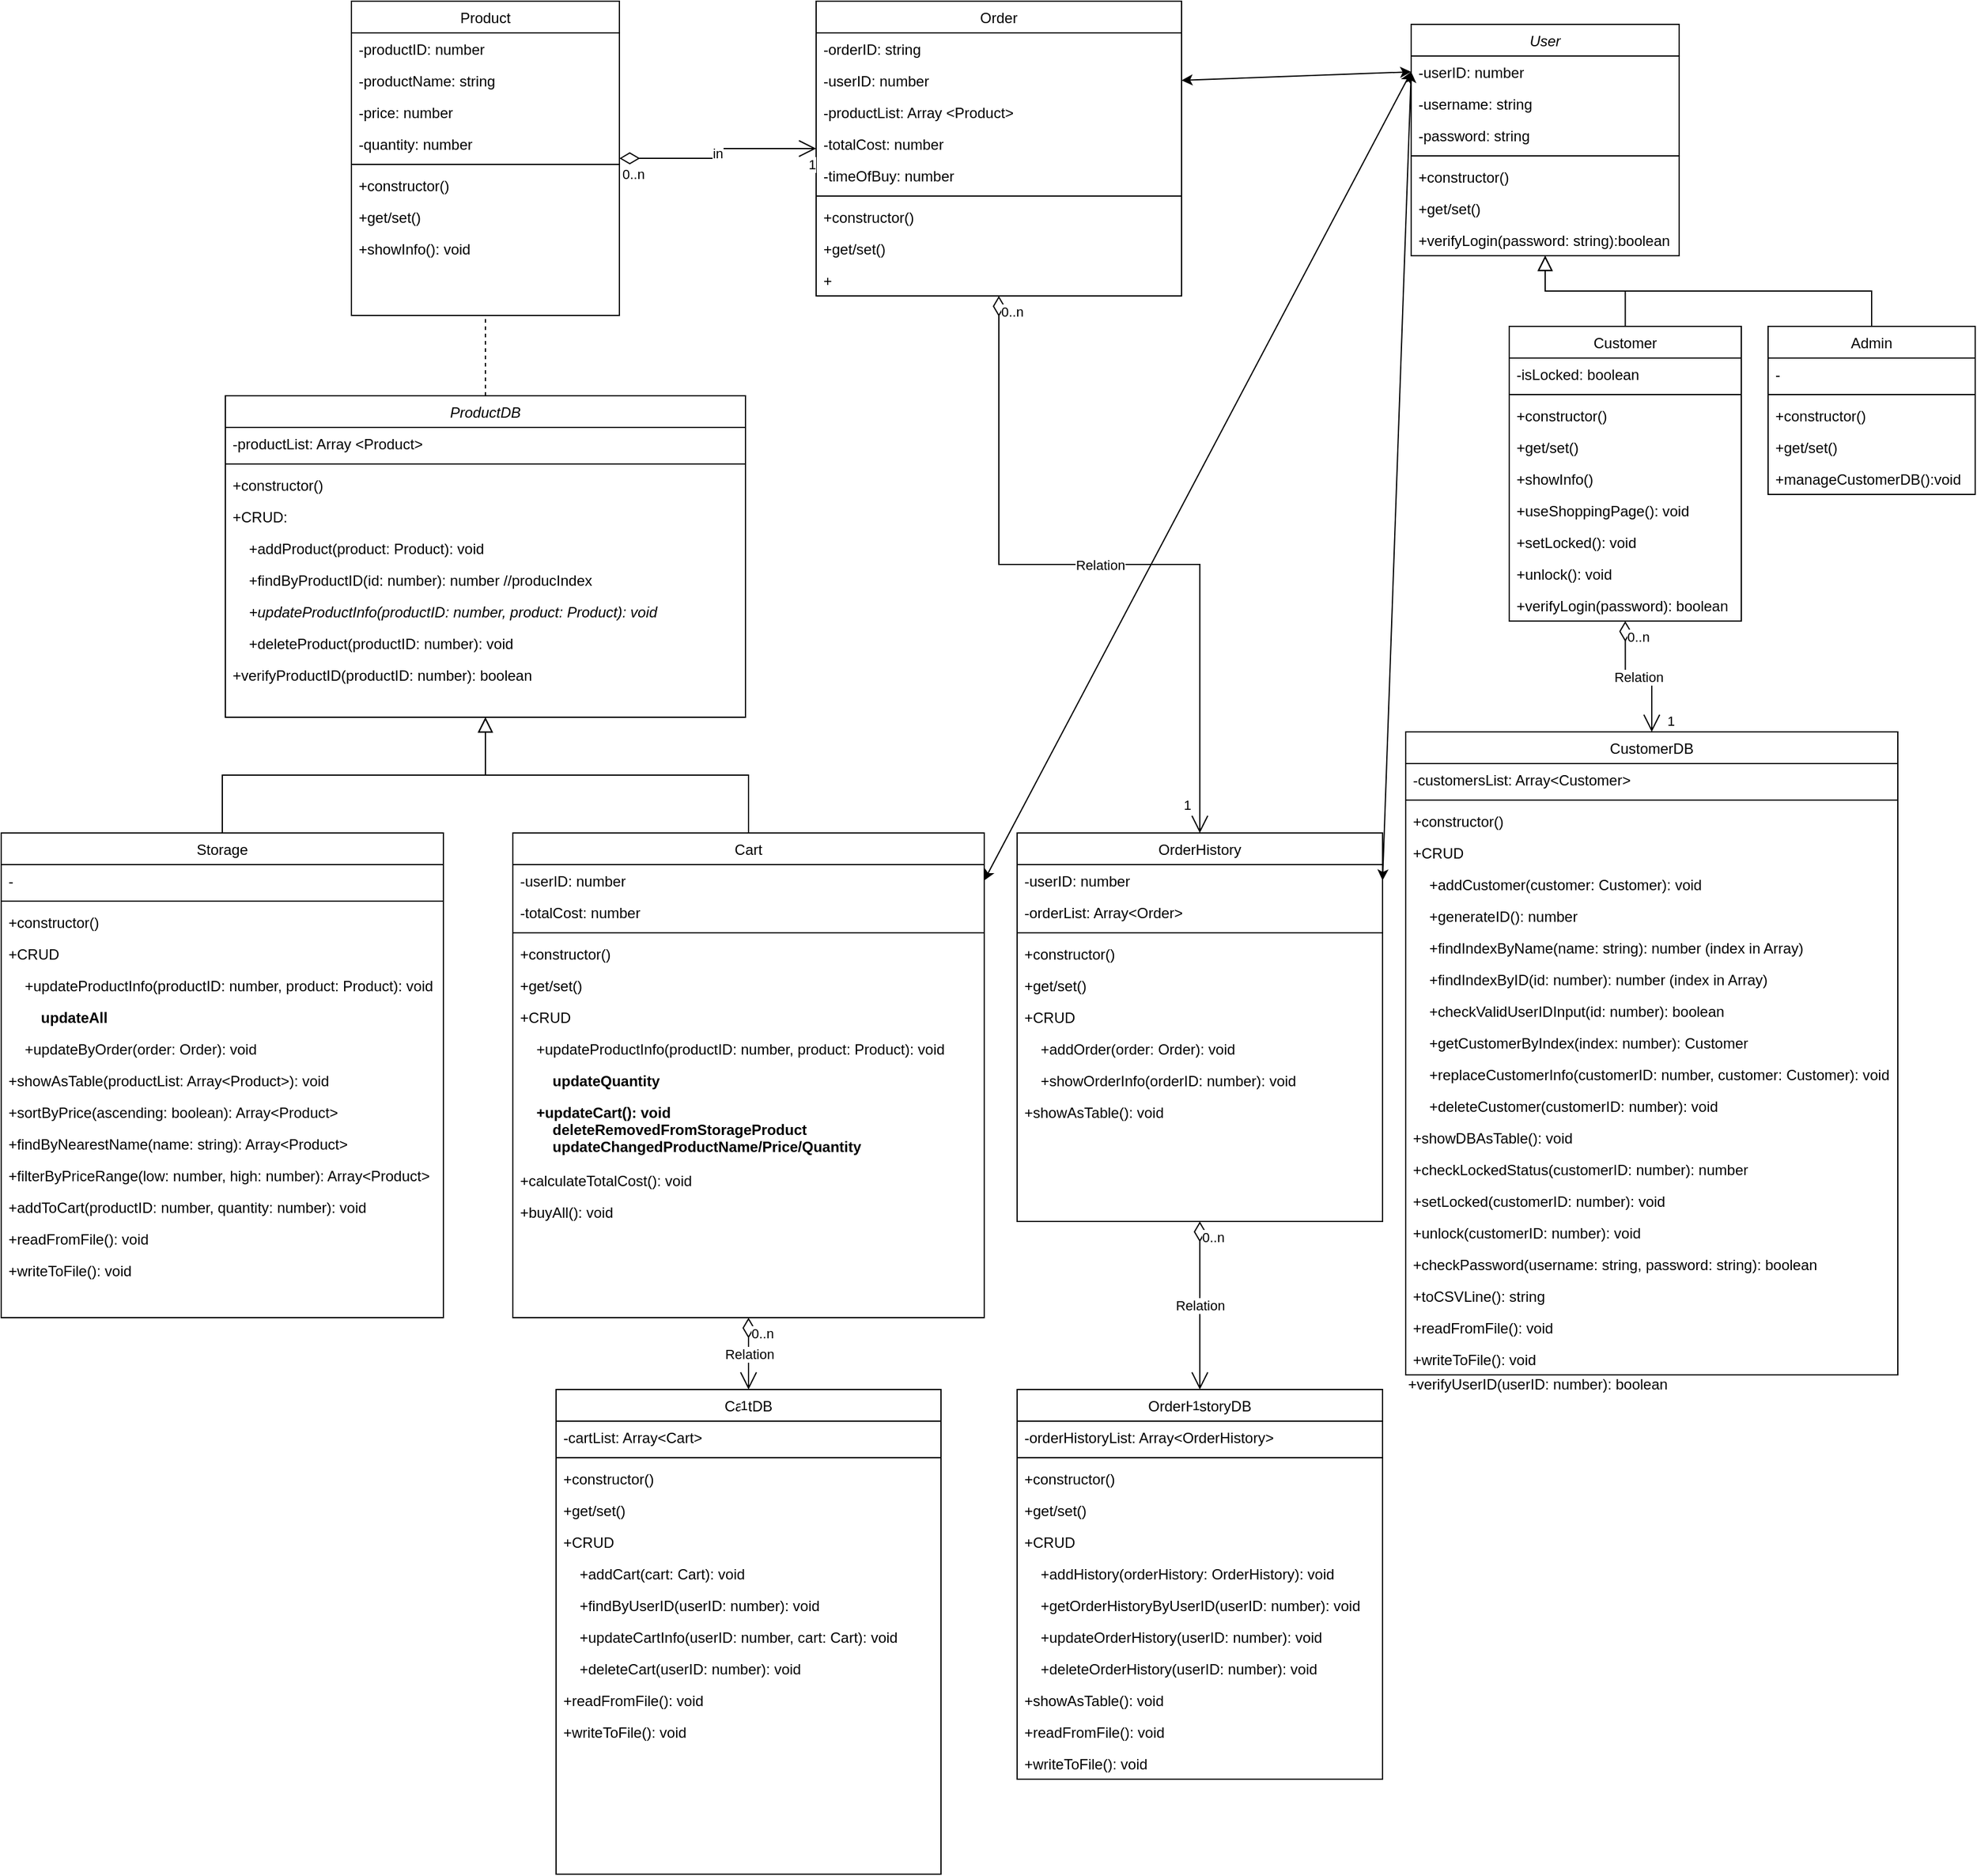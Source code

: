 <mxfile version="20.8.16" type="device"><diagram id="C5RBs43oDa-KdzZeNtuy" name="Page-1"><mxGraphModel dx="1851" dy="520" grid="0" gridSize="10" guides="1" tooltips="1" connect="1" arrows="1" fold="1" page="1" pageScale="1" pageWidth="827" pageHeight="1169" math="0" shadow="0"><root><mxCell id="WIyWlLk6GJQsqaUBKTNV-0"/><mxCell id="WIyWlLk6GJQsqaUBKTNV-1" parent="WIyWlLk6GJQsqaUBKTNV-0"/><mxCell id="zkfFHV4jXpPFQw0GAbJ--0" value="User" style="swimlane;fontStyle=2;align=center;verticalAlign=top;childLayout=stackLayout;horizontal=1;startSize=26;horizontalStack=0;resizeParent=1;resizeLast=0;collapsible=1;marginBottom=0;rounded=0;shadow=0;strokeWidth=1;" parent="WIyWlLk6GJQsqaUBKTNV-1" vertex="1"><mxGeometry x="330.5" y="40" width="220" height="190" as="geometry"><mxRectangle x="230" y="140" width="160" height="26" as="alternateBounds"/></mxGeometry></mxCell><mxCell id="zkfFHV4jXpPFQw0GAbJ--1" value="-userID: number" style="text;align=left;verticalAlign=top;spacingLeft=4;spacingRight=4;overflow=hidden;rotatable=0;points=[[0,0.5],[1,0.5]];portConstraint=eastwest;" parent="zkfFHV4jXpPFQw0GAbJ--0" vertex="1"><mxGeometry y="26" width="220" height="26" as="geometry"/></mxCell><mxCell id="LEdS41fq1tIYDErjTCFg-3" value="-username: string" style="text;align=left;verticalAlign=top;spacingLeft=4;spacingRight=4;overflow=hidden;rotatable=0;points=[[0,0.5],[1,0.5]];portConstraint=eastwest;" parent="zkfFHV4jXpPFQw0GAbJ--0" vertex="1"><mxGeometry y="52" width="220" height="26" as="geometry"/></mxCell><mxCell id="zkfFHV4jXpPFQw0GAbJ--3" value="-password: string" style="text;align=left;verticalAlign=top;spacingLeft=4;spacingRight=4;overflow=hidden;rotatable=0;points=[[0,0.5],[1,0.5]];portConstraint=eastwest;rounded=0;shadow=0;html=0;" parent="zkfFHV4jXpPFQw0GAbJ--0" vertex="1"><mxGeometry y="78" width="220" height="26" as="geometry"/></mxCell><mxCell id="zkfFHV4jXpPFQw0GAbJ--4" value="" style="line;html=1;strokeWidth=1;align=left;verticalAlign=middle;spacingTop=-1;spacingLeft=3;spacingRight=3;rotatable=0;labelPosition=right;points=[];portConstraint=eastwest;" parent="zkfFHV4jXpPFQw0GAbJ--0" vertex="1"><mxGeometry y="104" width="220" height="8" as="geometry"/></mxCell><mxCell id="zkfFHV4jXpPFQw0GAbJ--5" value="+constructor()" style="text;align=left;verticalAlign=top;spacingLeft=4;spacingRight=4;overflow=hidden;rotatable=0;points=[[0,0.5],[1,0.5]];portConstraint=eastwest;" parent="zkfFHV4jXpPFQw0GAbJ--0" vertex="1"><mxGeometry y="112" width="220" height="26" as="geometry"/></mxCell><mxCell id="LEdS41fq1tIYDErjTCFg-1" value="+get/set()" style="text;align=left;verticalAlign=top;spacingLeft=4;spacingRight=4;overflow=hidden;rotatable=0;points=[[0,0.5],[1,0.5]];portConstraint=eastwest;" parent="zkfFHV4jXpPFQw0GAbJ--0" vertex="1"><mxGeometry y="138" width="220" height="26" as="geometry"/></mxCell><mxCell id="LEdS41fq1tIYDErjTCFg-2" value="+verifyLogin(password: string):boolean" style="text;align=left;verticalAlign=top;spacingLeft=4;spacingRight=4;overflow=hidden;rotatable=0;points=[[0,0.5],[1,0.5]];portConstraint=eastwest;" parent="zkfFHV4jXpPFQw0GAbJ--0" vertex="1"><mxGeometry y="164" width="220" height="26" as="geometry"/></mxCell><mxCell id="zkfFHV4jXpPFQw0GAbJ--6" value="Customer" style="swimlane;fontStyle=0;align=center;verticalAlign=top;childLayout=stackLayout;horizontal=1;startSize=26;horizontalStack=0;resizeParent=1;resizeLast=0;collapsible=1;marginBottom=0;rounded=0;shadow=0;strokeWidth=1;" parent="WIyWlLk6GJQsqaUBKTNV-1" vertex="1"><mxGeometry x="411" y="288" width="190.5" height="242" as="geometry"><mxRectangle x="441.5" y="288" width="160" height="26" as="alternateBounds"/></mxGeometry></mxCell><mxCell id="zkfFHV4jXpPFQw0GAbJ--7" value="-isLocked: boolean" style="text;align=left;verticalAlign=top;spacingLeft=4;spacingRight=4;overflow=hidden;rotatable=0;points=[[0,0.5],[1,0.5]];portConstraint=eastwest;" parent="zkfFHV4jXpPFQw0GAbJ--6" vertex="1"><mxGeometry y="26" width="190.5" height="26" as="geometry"/></mxCell><mxCell id="zkfFHV4jXpPFQw0GAbJ--9" value="" style="line;html=1;strokeWidth=1;align=left;verticalAlign=middle;spacingTop=-1;spacingLeft=3;spacingRight=3;rotatable=0;labelPosition=right;points=[];portConstraint=eastwest;" parent="zkfFHV4jXpPFQw0GAbJ--6" vertex="1"><mxGeometry y="52" width="190.5" height="8" as="geometry"/></mxCell><mxCell id="LEdS41fq1tIYDErjTCFg-7" value="+constructor()" style="text;align=left;verticalAlign=top;spacingLeft=4;spacingRight=4;overflow=hidden;rotatable=0;points=[[0,0.5],[1,0.5]];portConstraint=eastwest;" parent="zkfFHV4jXpPFQw0GAbJ--6" vertex="1"><mxGeometry y="60" width="190.5" height="26" as="geometry"/></mxCell><mxCell id="LEdS41fq1tIYDErjTCFg-8" value="+get/set()" style="text;align=left;verticalAlign=top;spacingLeft=4;spacingRight=4;overflow=hidden;rotatable=0;points=[[0,0.5],[1,0.5]];portConstraint=eastwest;" parent="zkfFHV4jXpPFQw0GAbJ--6" vertex="1"><mxGeometry y="86" width="190.5" height="26" as="geometry"/></mxCell><mxCell id="7vM7d2wEi6mo-XLAPHhL-30" value="+showInfo()" style="text;align=left;verticalAlign=top;spacingLeft=4;spacingRight=4;overflow=hidden;rotatable=0;points=[[0,0.5],[1,0.5]];portConstraint=eastwest;" parent="zkfFHV4jXpPFQw0GAbJ--6" vertex="1"><mxGeometry y="112" width="190.5" height="26" as="geometry"/></mxCell><mxCell id="zkfFHV4jXpPFQw0GAbJ--10" value="+useShoppingPage(): void" style="text;align=left;verticalAlign=top;spacingLeft=4;spacingRight=4;overflow=hidden;rotatable=0;points=[[0,0.5],[1,0.5]];portConstraint=eastwest;fontStyle=0" parent="zkfFHV4jXpPFQw0GAbJ--6" vertex="1"><mxGeometry y="138" width="190.5" height="26" as="geometry"/></mxCell><mxCell id="LEdS41fq1tIYDErjTCFg-18" value="+setLocked(): void" style="text;align=left;verticalAlign=top;spacingLeft=4;spacingRight=4;overflow=hidden;rotatable=0;points=[[0,0.5],[1,0.5]];portConstraint=eastwest;fontStyle=0" parent="zkfFHV4jXpPFQw0GAbJ--6" vertex="1"><mxGeometry y="164" width="190.5" height="26" as="geometry"/></mxCell><mxCell id="LEdS41fq1tIYDErjTCFg-19" value="+unlock(): void" style="text;align=left;verticalAlign=top;spacingLeft=4;spacingRight=4;overflow=hidden;rotatable=0;points=[[0,0.5],[1,0.5]];portConstraint=eastwest;fontStyle=0" parent="zkfFHV4jXpPFQw0GAbJ--6" vertex="1"><mxGeometry y="190" width="190.5" height="26" as="geometry"/></mxCell><mxCell id="tPbMjOV6tl3u_0ciVMxa-1" value="+verifyLogin(password): boolean" style="text;align=left;verticalAlign=top;spacingLeft=4;spacingRight=4;overflow=hidden;rotatable=0;points=[[0,0.5],[1,0.5]];portConstraint=eastwest;fontStyle=0" vertex="1" parent="zkfFHV4jXpPFQw0GAbJ--6"><mxGeometry y="216" width="190.5" height="26" as="geometry"/></mxCell><mxCell id="zkfFHV4jXpPFQw0GAbJ--12" value="" style="endArrow=block;endSize=10;endFill=0;shadow=0;strokeWidth=1;rounded=0;edgeStyle=elbowEdgeStyle;elbow=vertical;" parent="WIyWlLk6GJQsqaUBKTNV-1" source="zkfFHV4jXpPFQw0GAbJ--6" target="zkfFHV4jXpPFQw0GAbJ--0" edge="1"><mxGeometry width="160" relative="1" as="geometry"><mxPoint x="300.5" y="125" as="sourcePoint"/><mxPoint x="300.5" y="125" as="targetPoint"/></mxGeometry></mxCell><mxCell id="zkfFHV4jXpPFQw0GAbJ--13" value="Admin" style="swimlane;fontStyle=0;align=center;verticalAlign=top;childLayout=stackLayout;horizontal=1;startSize=26;horizontalStack=0;resizeParent=1;resizeLast=0;collapsible=1;marginBottom=0;rounded=0;shadow=0;strokeWidth=1;" parent="WIyWlLk6GJQsqaUBKTNV-1" vertex="1"><mxGeometry x="623.5" y="288" width="170" height="138" as="geometry"><mxRectangle x="340" y="380" width="170" height="26" as="alternateBounds"/></mxGeometry></mxCell><mxCell id="zkfFHV4jXpPFQw0GAbJ--14" value="-" style="text;align=left;verticalAlign=top;spacingLeft=4;spacingRight=4;overflow=hidden;rotatable=0;points=[[0,0.5],[1,0.5]];portConstraint=eastwest;" parent="zkfFHV4jXpPFQw0GAbJ--13" vertex="1"><mxGeometry y="26" width="170" height="26" as="geometry"/></mxCell><mxCell id="zkfFHV4jXpPFQw0GAbJ--15" value="" style="line;html=1;strokeWidth=1;align=left;verticalAlign=middle;spacingTop=-1;spacingLeft=3;spacingRight=3;rotatable=0;labelPosition=right;points=[];portConstraint=eastwest;" parent="zkfFHV4jXpPFQw0GAbJ--13" vertex="1"><mxGeometry y="52" width="170" height="8" as="geometry"/></mxCell><mxCell id="LEdS41fq1tIYDErjTCFg-4" value="+constructor()" style="text;align=left;verticalAlign=top;spacingLeft=4;spacingRight=4;overflow=hidden;rotatable=0;points=[[0,0.5],[1,0.5]];portConstraint=eastwest;" parent="zkfFHV4jXpPFQw0GAbJ--13" vertex="1"><mxGeometry y="60" width="170" height="26" as="geometry"/></mxCell><mxCell id="LEdS41fq1tIYDErjTCFg-5" value="+get/set()" style="text;align=left;verticalAlign=top;spacingLeft=4;spacingRight=4;overflow=hidden;rotatable=0;points=[[0,0.5],[1,0.5]];portConstraint=eastwest;" parent="zkfFHV4jXpPFQw0GAbJ--13" vertex="1"><mxGeometry y="86" width="170" height="26" as="geometry"/></mxCell><mxCell id="LEdS41fq1tIYDErjTCFg-6" value="+manageCustomerDB():void" style="text;align=left;verticalAlign=top;spacingLeft=4;spacingRight=4;overflow=hidden;rotatable=0;points=[[0,0.5],[1,0.5]];portConstraint=eastwest;" parent="zkfFHV4jXpPFQw0GAbJ--13" vertex="1"><mxGeometry y="112" width="170" height="26" as="geometry"/></mxCell><mxCell id="zkfFHV4jXpPFQw0GAbJ--16" value="" style="endArrow=block;endSize=10;endFill=0;shadow=0;strokeWidth=1;rounded=0;edgeStyle=elbowEdgeStyle;elbow=vertical;" parent="WIyWlLk6GJQsqaUBKTNV-1" source="zkfFHV4jXpPFQw0GAbJ--13" target="zkfFHV4jXpPFQw0GAbJ--0" edge="1"><mxGeometry width="160" relative="1" as="geometry"><mxPoint x="310.5" y="295" as="sourcePoint"/><mxPoint x="410.5" y="193" as="targetPoint"/></mxGeometry></mxCell><mxCell id="LEdS41fq1tIYDErjTCFg-10" value="CustomerDB" style="swimlane;fontStyle=0;align=center;verticalAlign=top;childLayout=stackLayout;horizontal=1;startSize=26;horizontalStack=0;resizeParent=1;resizeLast=0;collapsible=1;marginBottom=0;rounded=0;shadow=0;strokeWidth=1;" parent="WIyWlLk6GJQsqaUBKTNV-1" vertex="1"><mxGeometry x="326" y="621" width="404" height="528" as="geometry"><mxRectangle x="326" y="573" width="160" height="26" as="alternateBounds"/></mxGeometry></mxCell><mxCell id="LEdS41fq1tIYDErjTCFg-11" value="-customersList: Array&lt;Customer&gt;" style="text;align=left;verticalAlign=top;spacingLeft=4;spacingRight=4;overflow=hidden;rotatable=0;points=[[0,0.5],[1,0.5]];portConstraint=eastwest;" parent="LEdS41fq1tIYDErjTCFg-10" vertex="1"><mxGeometry y="26" width="404" height="26" as="geometry"/></mxCell><mxCell id="LEdS41fq1tIYDErjTCFg-12" value="" style="line;html=1;strokeWidth=1;align=left;verticalAlign=middle;spacingTop=-1;spacingLeft=3;spacingRight=3;rotatable=0;labelPosition=right;points=[];portConstraint=eastwest;" parent="LEdS41fq1tIYDErjTCFg-10" vertex="1"><mxGeometry y="52" width="404" height="8" as="geometry"/></mxCell><mxCell id="LEdS41fq1tIYDErjTCFg-13" value="+constructor()" style="text;align=left;verticalAlign=top;spacingLeft=4;spacingRight=4;overflow=hidden;rotatable=0;points=[[0,0.5],[1,0.5]];portConstraint=eastwest;" parent="LEdS41fq1tIYDErjTCFg-10" vertex="1"><mxGeometry y="60" width="404" height="26" as="geometry"/></mxCell><mxCell id="LEdS41fq1tIYDErjTCFg-15" value="+CRUD" style="text;align=left;verticalAlign=top;spacingLeft=4;spacingRight=4;overflow=hidden;rotatable=0;points=[[0,0.5],[1,0.5]];portConstraint=eastwest;fontStyle=0" parent="LEdS41fq1tIYDErjTCFg-10" vertex="1"><mxGeometry y="86" width="404" height="26" as="geometry"/></mxCell><mxCell id="7vM7d2wEi6mo-XLAPHhL-26" value="    +addCustomer(customer: Customer): void" style="text;align=left;verticalAlign=top;spacingLeft=4;spacingRight=4;overflow=hidden;rotatable=0;points=[[0,0.5],[1,0.5]];portConstraint=eastwest;fontStyle=0" parent="LEdS41fq1tIYDErjTCFg-10" vertex="1"><mxGeometry y="112" width="404" height="26" as="geometry"/></mxCell><mxCell id="tPbMjOV6tl3u_0ciVMxa-6" value="    +generateID(): number" style="text;align=left;verticalAlign=top;spacingLeft=4;spacingRight=4;overflow=hidden;rotatable=0;points=[[0,0.5],[1,0.5]];portConstraint=eastwest;fontStyle=0" vertex="1" parent="LEdS41fq1tIYDErjTCFg-10"><mxGeometry y="138" width="404" height="26" as="geometry"/></mxCell><mxCell id="7vM7d2wEi6mo-XLAPHhL-27" value="    +findIndexByName(name: string): number (index in Array)" style="text;align=left;verticalAlign=top;spacingLeft=4;spacingRight=4;overflow=hidden;rotatable=0;points=[[0,0.5],[1,0.5]];portConstraint=eastwest;fontStyle=0" parent="LEdS41fq1tIYDErjTCFg-10" vertex="1"><mxGeometry y="164" width="404" height="26" as="geometry"/></mxCell><mxCell id="tPbMjOV6tl3u_0ciVMxa-2" value="    +findIndexByID(id: number): number (index in Array)" style="text;align=left;verticalAlign=top;spacingLeft=4;spacingRight=4;overflow=hidden;rotatable=0;points=[[0,0.5],[1,0.5]];portConstraint=eastwest;fontStyle=0" vertex="1" parent="LEdS41fq1tIYDErjTCFg-10"><mxGeometry y="190" width="404" height="26" as="geometry"/></mxCell><mxCell id="tPbMjOV6tl3u_0ciVMxa-11" value="    +checkValidUserIDInput(id: number): boolean" style="text;align=left;verticalAlign=top;spacingLeft=4;spacingRight=4;overflow=hidden;rotatable=0;points=[[0,0.5],[1,0.5]];portConstraint=eastwest;fontStyle=0" vertex="1" parent="LEdS41fq1tIYDErjTCFg-10"><mxGeometry y="216" width="404" height="26" as="geometry"/></mxCell><mxCell id="tPbMjOV6tl3u_0ciVMxa-4" value="    +getCustomerByIndex(index: number): Customer" style="text;align=left;verticalAlign=top;spacingLeft=4;spacingRight=4;overflow=hidden;rotatable=0;points=[[0,0.5],[1,0.5]];portConstraint=eastwest;fontStyle=0" vertex="1" parent="LEdS41fq1tIYDErjTCFg-10"><mxGeometry y="242" width="404" height="26" as="geometry"/></mxCell><mxCell id="7vM7d2wEi6mo-XLAPHhL-28" value="    +replaceCustomerInfo(customerID: number, customer: Customer): void" style="text;align=left;verticalAlign=top;spacingLeft=4;spacingRight=4;overflow=hidden;rotatable=0;points=[[0,0.5],[1,0.5]];portConstraint=eastwest;fontStyle=0" parent="LEdS41fq1tIYDErjTCFg-10" vertex="1"><mxGeometry y="268" width="404" height="26" as="geometry"/></mxCell><mxCell id="7vM7d2wEi6mo-XLAPHhL-29" value="    +deleteCustomer(customerID: number): void" style="text;align=left;verticalAlign=top;spacingLeft=4;spacingRight=4;overflow=hidden;rotatable=0;points=[[0,0.5],[1,0.5]];portConstraint=eastwest;fontStyle=0" parent="LEdS41fq1tIYDErjTCFg-10" vertex="1"><mxGeometry y="294" width="404" height="26" as="geometry"/></mxCell><mxCell id="tPbMjOV6tl3u_0ciVMxa-9" value="+showDBAsTable(): void" style="text;align=left;verticalAlign=top;spacingLeft=4;spacingRight=4;overflow=hidden;rotatable=0;points=[[0,0.5],[1,0.5]];portConstraint=eastwest;fontStyle=0" vertex="1" parent="LEdS41fq1tIYDErjTCFg-10"><mxGeometry y="320" width="404" height="26" as="geometry"/></mxCell><mxCell id="tPbMjOV6tl3u_0ciVMxa-10" value="+checkLockedStatus(customerID: number): number" style="text;align=left;verticalAlign=top;spacingLeft=4;spacingRight=4;overflow=hidden;rotatable=0;points=[[0,0.5],[1,0.5]];portConstraint=eastwest;fontStyle=0" vertex="1" parent="LEdS41fq1tIYDErjTCFg-10"><mxGeometry y="346" width="404" height="26" as="geometry"/></mxCell><mxCell id="LEdS41fq1tIYDErjTCFg-20" value="+setLocked(customerID: number): void" style="text;align=left;verticalAlign=top;spacingLeft=4;spacingRight=4;overflow=hidden;rotatable=0;points=[[0,0.5],[1,0.5]];portConstraint=eastwest;fontStyle=0" parent="LEdS41fq1tIYDErjTCFg-10" vertex="1"><mxGeometry y="372" width="404" height="26" as="geometry"/></mxCell><mxCell id="LEdS41fq1tIYDErjTCFg-17" value="+unlock(customerID: number): void" style="text;align=left;verticalAlign=top;spacingLeft=4;spacingRight=4;overflow=hidden;rotatable=0;points=[[0,0.5],[1,0.5]];portConstraint=eastwest;fontStyle=0" parent="LEdS41fq1tIYDErjTCFg-10" vertex="1"><mxGeometry y="398" width="404" height="26" as="geometry"/></mxCell><mxCell id="tPbMjOV6tl3u_0ciVMxa-7" value="+checkPassword(username: string, password: string): boolean" style="text;align=left;verticalAlign=top;spacingLeft=4;spacingRight=4;overflow=hidden;rotatable=0;points=[[0,0.5],[1,0.5]];portConstraint=eastwest;fontStyle=0" vertex="1" parent="LEdS41fq1tIYDErjTCFg-10"><mxGeometry y="424" width="404" height="26" as="geometry"/></mxCell><mxCell id="tPbMjOV6tl3u_0ciVMxa-8" value="+toCSVLine(): string" style="text;align=left;verticalAlign=top;spacingLeft=4;spacingRight=4;overflow=hidden;rotatable=0;points=[[0,0.5],[1,0.5]];portConstraint=eastwest;fontStyle=0" vertex="1" parent="LEdS41fq1tIYDErjTCFg-10"><mxGeometry y="450" width="404" height="26" as="geometry"/></mxCell><mxCell id="7vM7d2wEi6mo-XLAPHhL-21" value="+readFromFile(): void" style="text;align=left;verticalAlign=top;spacingLeft=4;spacingRight=4;overflow=hidden;rotatable=0;points=[[0,0.5],[1,0.5]];portConstraint=eastwest;fontStyle=0" parent="LEdS41fq1tIYDErjTCFg-10" vertex="1"><mxGeometry y="476" width="404" height="26" as="geometry"/></mxCell><mxCell id="7vM7d2wEi6mo-XLAPHhL-22" value="+writeToFile(): void" style="text;align=left;verticalAlign=top;spacingLeft=4;spacingRight=4;overflow=hidden;rotatable=0;points=[[0,0.5],[1,0.5]];portConstraint=eastwest;fontStyle=0" parent="LEdS41fq1tIYDErjTCFg-10" vertex="1"><mxGeometry y="502" width="404" height="26" as="geometry"/></mxCell><mxCell id="LEdS41fq1tIYDErjTCFg-21" value="Product" style="swimlane;fontStyle=0;align=center;verticalAlign=top;childLayout=stackLayout;horizontal=1;startSize=26;horizontalStack=0;resizeParent=1;resizeLast=0;collapsible=1;marginBottom=0;rounded=0;shadow=0;strokeWidth=1;" parent="WIyWlLk6GJQsqaUBKTNV-1" vertex="1"><mxGeometry x="-539.5" y="21" width="220" height="258" as="geometry"><mxRectangle x="-539.5" y="21" width="160" height="26" as="alternateBounds"/></mxGeometry></mxCell><mxCell id="LEdS41fq1tIYDErjTCFg-22" value="-productID: number" style="text;align=left;verticalAlign=top;spacingLeft=4;spacingRight=4;overflow=hidden;rotatable=0;points=[[0,0.5],[1,0.5]];portConstraint=eastwest;" parent="LEdS41fq1tIYDErjTCFg-21" vertex="1"><mxGeometry y="26" width="220" height="26" as="geometry"/></mxCell><mxCell id="LEdS41fq1tIYDErjTCFg-23" value="-productName: string" style="text;align=left;verticalAlign=top;spacingLeft=4;spacingRight=4;overflow=hidden;rotatable=0;points=[[0,0.5],[1,0.5]];portConstraint=eastwest;" parent="LEdS41fq1tIYDErjTCFg-21" vertex="1"><mxGeometry y="52" width="220" height="26" as="geometry"/></mxCell><mxCell id="LEdS41fq1tIYDErjTCFg-29" value="-price: number" style="text;align=left;verticalAlign=top;spacingLeft=4;spacingRight=4;overflow=hidden;rotatable=0;points=[[0,0.5],[1,0.5]];portConstraint=eastwest;rounded=0;shadow=0;html=0;" parent="LEdS41fq1tIYDErjTCFg-21" vertex="1"><mxGeometry y="78" width="220" height="26" as="geometry"/></mxCell><mxCell id="LEdS41fq1tIYDErjTCFg-24" value="-quantity: number" style="text;align=left;verticalAlign=top;spacingLeft=4;spacingRight=4;overflow=hidden;rotatable=0;points=[[0,0.5],[1,0.5]];portConstraint=eastwest;rounded=0;shadow=0;html=0;fontStyle=0" parent="LEdS41fq1tIYDErjTCFg-21" vertex="1"><mxGeometry y="104" width="220" height="26" as="geometry"/></mxCell><mxCell id="LEdS41fq1tIYDErjTCFg-25" value="" style="line;html=1;strokeWidth=1;align=left;verticalAlign=middle;spacingTop=-1;spacingLeft=3;spacingRight=3;rotatable=0;labelPosition=right;points=[];portConstraint=eastwest;" parent="LEdS41fq1tIYDErjTCFg-21" vertex="1"><mxGeometry y="130" width="220" height="8" as="geometry"/></mxCell><mxCell id="LEdS41fq1tIYDErjTCFg-26" value="+constructor()" style="text;align=left;verticalAlign=top;spacingLeft=4;spacingRight=4;overflow=hidden;rotatable=0;points=[[0,0.5],[1,0.5]];portConstraint=eastwest;" parent="LEdS41fq1tIYDErjTCFg-21" vertex="1"><mxGeometry y="138" width="220" height="26" as="geometry"/></mxCell><mxCell id="LEdS41fq1tIYDErjTCFg-27" value="+get/set()" style="text;align=left;verticalAlign=top;spacingLeft=4;spacingRight=4;overflow=hidden;rotatable=0;points=[[0,0.5],[1,0.5]];portConstraint=eastwest;" parent="LEdS41fq1tIYDErjTCFg-21" vertex="1"><mxGeometry y="164" width="220" height="26" as="geometry"/></mxCell><mxCell id="LEdS41fq1tIYDErjTCFg-28" value="+showInfo(): void" style="text;align=left;verticalAlign=top;spacingLeft=4;spacingRight=4;overflow=hidden;rotatable=0;points=[[0,0.5],[1,0.5]];portConstraint=eastwest;" parent="LEdS41fq1tIYDErjTCFg-21" vertex="1"><mxGeometry y="190" width="220" height="26" as="geometry"/></mxCell><mxCell id="LEdS41fq1tIYDErjTCFg-30" value="ProductDB" style="swimlane;fontStyle=2;align=center;verticalAlign=top;childLayout=stackLayout;horizontal=1;startSize=26;horizontalStack=0;resizeParent=1;resizeLast=0;collapsible=1;marginBottom=0;rounded=0;shadow=0;strokeWidth=1;" parent="WIyWlLk6GJQsqaUBKTNV-1" vertex="1"><mxGeometry x="-643" y="345" width="427" height="264" as="geometry"><mxRectangle x="230" y="140" width="160" height="26" as="alternateBounds"/></mxGeometry></mxCell><mxCell id="LEdS41fq1tIYDErjTCFg-31" value="-productList: Array &lt;Product&gt;" style="text;align=left;verticalAlign=top;spacingLeft=4;spacingRight=4;overflow=hidden;rotatable=0;points=[[0,0.5],[1,0.5]];portConstraint=eastwest;" parent="LEdS41fq1tIYDErjTCFg-30" vertex="1"><mxGeometry y="26" width="427" height="26" as="geometry"/></mxCell><mxCell id="LEdS41fq1tIYDErjTCFg-35" value="" style="line;html=1;strokeWidth=1;align=left;verticalAlign=middle;spacingTop=-1;spacingLeft=3;spacingRight=3;rotatable=0;labelPosition=right;points=[];portConstraint=eastwest;" parent="LEdS41fq1tIYDErjTCFg-30" vertex="1"><mxGeometry y="52" width="427" height="8" as="geometry"/></mxCell><mxCell id="LEdS41fq1tIYDErjTCFg-36" value="+constructor()" style="text;align=left;verticalAlign=top;spacingLeft=4;spacingRight=4;overflow=hidden;rotatable=0;points=[[0,0.5],[1,0.5]];portConstraint=eastwest;" parent="LEdS41fq1tIYDErjTCFg-30" vertex="1"><mxGeometry y="60" width="427" height="26" as="geometry"/></mxCell><mxCell id="LEdS41fq1tIYDErjTCFg-38" value="+CRUD:" style="text;align=left;verticalAlign=top;spacingLeft=4;spacingRight=4;overflow=hidden;rotatable=0;points=[[0,0.5],[1,0.5]];portConstraint=eastwest;fontStyle=0" parent="LEdS41fq1tIYDErjTCFg-30" vertex="1"><mxGeometry y="86" width="427" height="26" as="geometry"/></mxCell><mxCell id="LEdS41fq1tIYDErjTCFg-54" value="    +addProduct(product: Product): void" style="text;align=left;verticalAlign=top;spacingLeft=4;spacingRight=4;overflow=hidden;rotatable=0;points=[[0,0.5],[1,0.5]];portConstraint=eastwest;fontStyle=0" parent="LEdS41fq1tIYDErjTCFg-30" vertex="1"><mxGeometry y="112" width="427" height="26" as="geometry"/></mxCell><mxCell id="LEdS41fq1tIYDErjTCFg-55" value="    +findByProductID(id: number): number //producIndex" style="text;align=left;verticalAlign=top;spacingLeft=4;spacingRight=4;overflow=hidden;rotatable=0;points=[[0,0.5],[1,0.5]];portConstraint=eastwest;fontStyle=0" parent="LEdS41fq1tIYDErjTCFg-30" vertex="1"><mxGeometry y="138" width="427" height="26" as="geometry"/></mxCell><mxCell id="LEdS41fq1tIYDErjTCFg-56" value="    +updateProductInfo(productID: number, product: Product): void" style="text;align=left;verticalAlign=top;spacingLeft=4;spacingRight=4;overflow=hidden;rotatable=0;points=[[0,0.5],[1,0.5]];portConstraint=eastwest;fontStyle=2" parent="LEdS41fq1tIYDErjTCFg-30" vertex="1"><mxGeometry y="164" width="427" height="26" as="geometry"/></mxCell><mxCell id="LEdS41fq1tIYDErjTCFg-57" value="    +deleteProduct(productID: number): void" style="text;align=left;verticalAlign=top;spacingLeft=4;spacingRight=4;overflow=hidden;rotatable=0;points=[[0,0.5],[1,0.5]];portConstraint=eastwest;fontStyle=0" parent="LEdS41fq1tIYDErjTCFg-30" vertex="1"><mxGeometry y="190" width="427" height="26" as="geometry"/></mxCell><mxCell id="LEdS41fq1tIYDErjTCFg-39" value="+verifyProductID(productID: number): boolean" style="text;align=left;verticalAlign=top;spacingLeft=4;spacingRight=4;overflow=hidden;rotatable=0;points=[[0,0.5],[1,0.5]];portConstraint=eastwest;fontStyle=0" parent="LEdS41fq1tIYDErjTCFg-30" vertex="1"><mxGeometry y="216" width="427" height="26" as="geometry"/></mxCell><mxCell id="LEdS41fq1tIYDErjTCFg-42" value="Order" style="swimlane;fontStyle=0;align=center;verticalAlign=top;childLayout=stackLayout;horizontal=1;startSize=26;horizontalStack=0;resizeParent=1;resizeLast=0;collapsible=1;marginBottom=0;rounded=0;shadow=0;strokeWidth=1;" parent="WIyWlLk6GJQsqaUBKTNV-1" vertex="1"><mxGeometry x="-158" y="21" width="300" height="242" as="geometry"><mxRectangle x="-158" y="21" width="160" height="26" as="alternateBounds"/></mxGeometry></mxCell><mxCell id="LEdS41fq1tIYDErjTCFg-43" value="-orderID: string" style="text;align=left;verticalAlign=top;spacingLeft=4;spacingRight=4;overflow=hidden;rotatable=0;points=[[0,0.5],[1,0.5]];portConstraint=eastwest;" parent="LEdS41fq1tIYDErjTCFg-42" vertex="1"><mxGeometry y="26" width="300" height="26" as="geometry"/></mxCell><mxCell id="7vM7d2wEi6mo-XLAPHhL-37" value="-userID: number" style="text;align=left;verticalAlign=top;spacingLeft=4;spacingRight=4;overflow=hidden;rotatable=0;points=[[0,0.5],[1,0.5]];portConstraint=eastwest;" parent="LEdS41fq1tIYDErjTCFg-42" vertex="1"><mxGeometry y="52" width="300" height="26" as="geometry"/></mxCell><mxCell id="LEdS41fq1tIYDErjTCFg-138" value="-productList: Array &lt;Product&gt;" style="text;align=left;verticalAlign=top;spacingLeft=4;spacingRight=4;overflow=hidden;rotatable=0;points=[[0,0.5],[1,0.5]];portConstraint=eastwest;" parent="LEdS41fq1tIYDErjTCFg-42" vertex="1"><mxGeometry y="78" width="300" height="26" as="geometry"/></mxCell><mxCell id="LEdS41fq1tIYDErjTCFg-140" value="-totalCost: number" style="text;align=left;verticalAlign=top;spacingLeft=4;spacingRight=4;overflow=hidden;rotatable=0;points=[[0,0.5],[1,0.5]];portConstraint=eastwest;" parent="LEdS41fq1tIYDErjTCFg-42" vertex="1"><mxGeometry y="104" width="300" height="26" as="geometry"/></mxCell><mxCell id="LEdS41fq1tIYDErjTCFg-137" value="-timeOfBuy: number" style="text;align=left;verticalAlign=top;spacingLeft=4;spacingRight=4;overflow=hidden;rotatable=0;points=[[0,0.5],[1,0.5]];portConstraint=eastwest;" parent="LEdS41fq1tIYDErjTCFg-42" vertex="1"><mxGeometry y="130" width="300" height="26" as="geometry"/></mxCell><mxCell id="LEdS41fq1tIYDErjTCFg-44" value="" style="line;html=1;strokeWidth=1;align=left;verticalAlign=middle;spacingTop=-1;spacingLeft=3;spacingRight=3;rotatable=0;labelPosition=right;points=[];portConstraint=eastwest;" parent="LEdS41fq1tIYDErjTCFg-42" vertex="1"><mxGeometry y="156" width="300" height="8" as="geometry"/></mxCell><mxCell id="LEdS41fq1tIYDErjTCFg-45" value="+constructor()" style="text;align=left;verticalAlign=top;spacingLeft=4;spacingRight=4;overflow=hidden;rotatable=0;points=[[0,0.5],[1,0.5]];portConstraint=eastwest;" parent="LEdS41fq1tIYDErjTCFg-42" vertex="1"><mxGeometry y="164" width="300" height="26" as="geometry"/></mxCell><mxCell id="LEdS41fq1tIYDErjTCFg-46" value="+get/set()" style="text;align=left;verticalAlign=top;spacingLeft=4;spacingRight=4;overflow=hidden;rotatable=0;points=[[0,0.5],[1,0.5]];portConstraint=eastwest;" parent="LEdS41fq1tIYDErjTCFg-42" vertex="1"><mxGeometry y="190" width="300" height="26" as="geometry"/></mxCell><mxCell id="LEdS41fq1tIYDErjTCFg-47" value="+" style="text;align=left;verticalAlign=top;spacingLeft=4;spacingRight=4;overflow=hidden;rotatable=0;points=[[0,0.5],[1,0.5]];portConstraint=eastwest;fontStyle=0" parent="LEdS41fq1tIYDErjTCFg-42" vertex="1"><mxGeometry y="216" width="300" height="26" as="geometry"/></mxCell><mxCell id="LEdS41fq1tIYDErjTCFg-48" value="Cart" style="swimlane;fontStyle=0;align=center;verticalAlign=top;childLayout=stackLayout;horizontal=1;startSize=26;horizontalStack=0;resizeParent=1;resizeLast=0;collapsible=1;marginBottom=0;rounded=0;shadow=0;strokeWidth=1;" parent="WIyWlLk6GJQsqaUBKTNV-1" vertex="1"><mxGeometry x="-407" y="704" width="387" height="398" as="geometry"><mxRectangle x="-407" y="704" width="160" height="26" as="alternateBounds"/></mxGeometry></mxCell><mxCell id="LEdS41fq1tIYDErjTCFg-49" value="-userID: number" style="text;align=left;verticalAlign=top;spacingLeft=4;spacingRight=4;overflow=hidden;rotatable=0;points=[[0,0.5],[1,0.5]];portConstraint=eastwest;" parent="LEdS41fq1tIYDErjTCFg-48" vertex="1"><mxGeometry y="26" width="387" height="26" as="geometry"/></mxCell><mxCell id="LEdS41fq1tIYDErjTCFg-62" value="-totalCost: number" style="text;align=left;verticalAlign=top;spacingLeft=4;spacingRight=4;overflow=hidden;rotatable=0;points=[[0,0.5],[1,0.5]];portConstraint=eastwest;" parent="LEdS41fq1tIYDErjTCFg-48" vertex="1"><mxGeometry y="52" width="387" height="26" as="geometry"/></mxCell><mxCell id="LEdS41fq1tIYDErjTCFg-50" value="" style="line;html=1;strokeWidth=1;align=left;verticalAlign=middle;spacingTop=-1;spacingLeft=3;spacingRight=3;rotatable=0;labelPosition=right;points=[];portConstraint=eastwest;" parent="LEdS41fq1tIYDErjTCFg-48" vertex="1"><mxGeometry y="78" width="387" height="8" as="geometry"/></mxCell><mxCell id="LEdS41fq1tIYDErjTCFg-51" value="+constructor()" style="text;align=left;verticalAlign=top;spacingLeft=4;spacingRight=4;overflow=hidden;rotatable=0;points=[[0,0.5],[1,0.5]];portConstraint=eastwest;" parent="LEdS41fq1tIYDErjTCFg-48" vertex="1"><mxGeometry y="86" width="387" height="26" as="geometry"/></mxCell><mxCell id="LEdS41fq1tIYDErjTCFg-70" value="+get/set()" style="text;align=left;verticalAlign=top;spacingLeft=4;spacingRight=4;overflow=hidden;rotatable=0;points=[[0,0.5],[1,0.5]];portConstraint=eastwest;" parent="LEdS41fq1tIYDErjTCFg-48" vertex="1"><mxGeometry y="112" width="387" height="26" as="geometry"/></mxCell><mxCell id="LEdS41fq1tIYDErjTCFg-52" value="+CRUD" style="text;align=left;verticalAlign=top;spacingLeft=4;spacingRight=4;overflow=hidden;rotatable=0;points=[[0,0.5],[1,0.5]];portConstraint=eastwest;" parent="LEdS41fq1tIYDErjTCFg-48" vertex="1"><mxGeometry y="138" width="387" height="26" as="geometry"/></mxCell><mxCell id="LEdS41fq1tIYDErjTCFg-134" value="    +updateProductInfo(productID: number, product: Product): void" style="text;align=left;verticalAlign=top;spacingLeft=4;spacingRight=4;overflow=hidden;rotatable=0;points=[[0,0.5],[1,0.5]];portConstraint=eastwest;fontStyle=0" parent="LEdS41fq1tIYDErjTCFg-48" vertex="1"><mxGeometry y="164" width="387" height="26" as="geometry"/></mxCell><mxCell id="LEdS41fq1tIYDErjTCFg-65" value="        updateQuantity" style="text;align=left;verticalAlign=top;spacingLeft=4;spacingRight=4;overflow=hidden;rotatable=0;points=[[0,0.5],[1,0.5]];portConstraint=eastwest;fontStyle=1" parent="LEdS41fq1tIYDErjTCFg-48" vertex="1"><mxGeometry y="190" width="387" height="26" as="geometry"/></mxCell><mxCell id="LEdS41fq1tIYDErjTCFg-157" value="    +updateCart(): void&#10;        deleteRemovedFromStorageProduct&#10;        updateChangedProductName/Price/Quantity" style="text;align=left;verticalAlign=top;spacingLeft=4;spacingRight=4;overflow=hidden;rotatable=0;points=[[0,0.5],[1,0.5]];portConstraint=eastwest;fontStyle=1" parent="LEdS41fq1tIYDErjTCFg-48" vertex="1"><mxGeometry y="216" width="387" height="56" as="geometry"/></mxCell><mxCell id="LEdS41fq1tIYDErjTCFg-53" value="+calculateTotalCost(): void" style="text;align=left;verticalAlign=top;spacingLeft=4;spacingRight=4;overflow=hidden;rotatable=0;points=[[0,0.5],[1,0.5]];portConstraint=eastwest;fontStyle=0" parent="LEdS41fq1tIYDErjTCFg-48" vertex="1"><mxGeometry y="272" width="387" height="26" as="geometry"/></mxCell><mxCell id="LEdS41fq1tIYDErjTCFg-71" value="+buyAll(): void" style="text;align=left;verticalAlign=top;spacingLeft=4;spacingRight=4;overflow=hidden;rotatable=0;points=[[0,0.5],[1,0.5]];portConstraint=eastwest;fontStyle=0" parent="LEdS41fq1tIYDErjTCFg-48" vertex="1"><mxGeometry y="298" width="387" height="26" as="geometry"/></mxCell><mxCell id="LEdS41fq1tIYDErjTCFg-114" value="Storage" style="swimlane;fontStyle=0;align=center;verticalAlign=top;childLayout=stackLayout;horizontal=1;startSize=26;horizontalStack=0;resizeParent=1;resizeLast=0;collapsible=1;marginBottom=0;rounded=0;shadow=0;strokeWidth=1;" parent="WIyWlLk6GJQsqaUBKTNV-1" vertex="1"><mxGeometry x="-827" y="704" width="363" height="398" as="geometry"><mxRectangle x="230" y="140" width="160" height="26" as="alternateBounds"/></mxGeometry></mxCell><mxCell id="LEdS41fq1tIYDErjTCFg-118" value="-" style="text;align=left;verticalAlign=top;spacingLeft=4;spacingRight=4;overflow=hidden;rotatable=0;points=[[0,0.5],[1,0.5]];portConstraint=eastwest;" parent="LEdS41fq1tIYDErjTCFg-114" vertex="1"><mxGeometry y="26" width="363" height="26" as="geometry"/></mxCell><mxCell id="LEdS41fq1tIYDErjTCFg-119" value="" style="line;html=1;strokeWidth=1;align=left;verticalAlign=middle;spacingTop=-1;spacingLeft=3;spacingRight=3;rotatable=0;labelPosition=right;points=[];portConstraint=eastwest;" parent="LEdS41fq1tIYDErjTCFg-114" vertex="1"><mxGeometry y="52" width="363" height="8" as="geometry"/></mxCell><mxCell id="LEdS41fq1tIYDErjTCFg-120" value="+constructor()" style="text;align=left;verticalAlign=top;spacingLeft=4;spacingRight=4;overflow=hidden;rotatable=0;points=[[0,0.5],[1,0.5]];portConstraint=eastwest;" parent="LEdS41fq1tIYDErjTCFg-114" vertex="1"><mxGeometry y="60" width="363" height="26" as="geometry"/></mxCell><mxCell id="LEdS41fq1tIYDErjTCFg-122" value="+CRUD" style="text;align=left;verticalAlign=top;spacingLeft=4;spacingRight=4;overflow=hidden;rotatable=0;points=[[0,0.5],[1,0.5]];portConstraint=eastwest;" parent="LEdS41fq1tIYDErjTCFg-114" vertex="1"><mxGeometry y="86" width="363" height="26" as="geometry"/></mxCell><mxCell id="LEdS41fq1tIYDErjTCFg-136" value="    +updateProductInfo(productID: number, product: Product): void" style="text;align=left;verticalAlign=top;spacingLeft=4;spacingRight=4;overflow=hidden;rotatable=0;points=[[0,0.5],[1,0.5]];portConstraint=eastwest;fontStyle=0" parent="LEdS41fq1tIYDErjTCFg-114" vertex="1"><mxGeometry y="112" width="363" height="26" as="geometry"/></mxCell><mxCell id="LEdS41fq1tIYDErjTCFg-126" value="        updateAll" style="text;align=left;verticalAlign=top;spacingLeft=4;spacingRight=4;overflow=hidden;rotatable=0;points=[[0,0.5],[1,0.5]];portConstraint=eastwest;fontStyle=1" parent="LEdS41fq1tIYDErjTCFg-114" vertex="1"><mxGeometry y="138" width="363" height="26" as="geometry"/></mxCell><mxCell id="7vM7d2wEi6mo-XLAPHhL-54" value="    +updateByOrder(order: Order): void" style="text;align=left;verticalAlign=top;spacingLeft=4;spacingRight=4;overflow=hidden;rotatable=0;points=[[0,0.5],[1,0.5]];portConstraint=eastwest;fontStyle=0" parent="LEdS41fq1tIYDErjTCFg-114" vertex="1"><mxGeometry y="164" width="363" height="26" as="geometry"/></mxCell><mxCell id="LEdS41fq1tIYDErjTCFg-158" value="+showAsTable(productList: Array&lt;Product&gt;): void" style="text;align=left;verticalAlign=top;spacingLeft=4;spacingRight=4;overflow=hidden;rotatable=0;points=[[0,0.5],[1,0.5]];portConstraint=eastwest;fontStyle=0" parent="LEdS41fq1tIYDErjTCFg-114" vertex="1"><mxGeometry y="190" width="363" height="26" as="geometry"/></mxCell><mxCell id="LEdS41fq1tIYDErjTCFg-159" value="+sortByPrice(ascending: boolean): Array&lt;Product&gt;" style="text;align=left;verticalAlign=top;spacingLeft=4;spacingRight=4;overflow=hidden;rotatable=0;points=[[0,0.5],[1,0.5]];portConstraint=eastwest;fontStyle=0" parent="LEdS41fq1tIYDErjTCFg-114" vertex="1"><mxGeometry y="216" width="363" height="26" as="geometry"/></mxCell><mxCell id="LEdS41fq1tIYDErjTCFg-160" value="+findByNearestName(name: string): Array&lt;Product&gt;" style="text;align=left;verticalAlign=top;spacingLeft=4;spacingRight=4;overflow=hidden;rotatable=0;points=[[0,0.5],[1,0.5]];portConstraint=eastwest;fontStyle=0" parent="LEdS41fq1tIYDErjTCFg-114" vertex="1"><mxGeometry y="242" width="363" height="26" as="geometry"/></mxCell><mxCell id="LEdS41fq1tIYDErjTCFg-161" value="+filterByPriceRange(low: number, high: number): Array&lt;Product&gt;" style="text;align=left;verticalAlign=top;spacingLeft=4;spacingRight=4;overflow=hidden;rotatable=0;points=[[0,0.5],[1,0.5]];portConstraint=eastwest;fontStyle=0" parent="LEdS41fq1tIYDErjTCFg-114" vertex="1"><mxGeometry y="268" width="363" height="26" as="geometry"/></mxCell><mxCell id="7vM7d2wEi6mo-XLAPHhL-0" value="+addToCart(productID: number, quantity: number): void" style="text;align=left;verticalAlign=top;spacingLeft=4;spacingRight=4;overflow=hidden;rotatable=0;points=[[0,0.5],[1,0.5]];portConstraint=eastwest;fontStyle=0" parent="LEdS41fq1tIYDErjTCFg-114" vertex="1"><mxGeometry y="294" width="363" height="26" as="geometry"/></mxCell><mxCell id="7vM7d2wEi6mo-XLAPHhL-17" value="+readFromFile(): void" style="text;align=left;verticalAlign=top;spacingLeft=4;spacingRight=4;overflow=hidden;rotatable=0;points=[[0,0.5],[1,0.5]];portConstraint=eastwest;fontStyle=0" parent="LEdS41fq1tIYDErjTCFg-114" vertex="1"><mxGeometry y="320" width="363" height="26" as="geometry"/></mxCell><mxCell id="7vM7d2wEi6mo-XLAPHhL-18" value="+writeToFile(): void" style="text;align=left;verticalAlign=top;spacingLeft=4;spacingRight=4;overflow=hidden;rotatable=0;points=[[0,0.5],[1,0.5]];portConstraint=eastwest;fontStyle=0" parent="LEdS41fq1tIYDErjTCFg-114" vertex="1"><mxGeometry y="346" width="363" height="26" as="geometry"/></mxCell><mxCell id="LEdS41fq1tIYDErjTCFg-131" value="" style="endArrow=block;endSize=10;endFill=0;shadow=0;strokeWidth=1;rounded=0;edgeStyle=elbowEdgeStyle;elbow=vertical;exitX=0.5;exitY=0;exitDx=0;exitDy=0;entryX=0.5;entryY=1;entryDx=0;entryDy=0;" parent="WIyWlLk6GJQsqaUBKTNV-1" source="LEdS41fq1tIYDErjTCFg-48" target="LEdS41fq1tIYDErjTCFg-30" edge="1"><mxGeometry width="160" relative="1" as="geometry"><mxPoint x="-289" y="801.0" as="sourcePoint"/><mxPoint x="-331" y="684" as="targetPoint"/></mxGeometry></mxCell><mxCell id="LEdS41fq1tIYDErjTCFg-130" value="" style="endArrow=block;endSize=10;endFill=0;shadow=0;strokeWidth=1;rounded=0;edgeStyle=elbowEdgeStyle;elbow=vertical;exitX=0.5;exitY=0;exitDx=0;exitDy=0;entryX=0.5;entryY=1;entryDx=0;entryDy=0;" parent="WIyWlLk6GJQsqaUBKTNV-1" source="LEdS41fq1tIYDErjTCFg-114" target="LEdS41fq1tIYDErjTCFg-30" edge="1"><mxGeometry width="160" relative="1" as="geometry"><mxPoint x="-574" y="801.0" as="sourcePoint"/><mxPoint x="-255" y="674" as="targetPoint"/></mxGeometry></mxCell><mxCell id="LEdS41fq1tIYDErjTCFg-141" value="OrderHistory" style="swimlane;fontStyle=0;align=center;verticalAlign=top;childLayout=stackLayout;horizontal=1;startSize=26;horizontalStack=0;resizeParent=1;resizeLast=0;collapsible=1;marginBottom=0;rounded=0;shadow=0;strokeWidth=1;" parent="WIyWlLk6GJQsqaUBKTNV-1" vertex="1"><mxGeometry x="7" y="704" width="300" height="319" as="geometry"><mxRectangle x="7" y="704" width="160" height="26" as="alternateBounds"/></mxGeometry></mxCell><mxCell id="LEdS41fq1tIYDErjTCFg-143" value="-userID: number" style="text;align=left;verticalAlign=top;spacingLeft=4;spacingRight=4;overflow=hidden;rotatable=0;points=[[0,0.5],[1,0.5]];portConstraint=eastwest;" parent="LEdS41fq1tIYDErjTCFg-141" vertex="1"><mxGeometry y="26" width="300" height="26" as="geometry"/></mxCell><mxCell id="LEdS41fq1tIYDErjTCFg-142" value="-orderList: Array&lt;Order&gt;" style="text;align=left;verticalAlign=top;spacingLeft=4;spacingRight=4;overflow=hidden;rotatable=0;points=[[0,0.5],[1,0.5]];portConstraint=eastwest;" parent="LEdS41fq1tIYDErjTCFg-141" vertex="1"><mxGeometry y="52" width="300" height="26" as="geometry"/></mxCell><mxCell id="LEdS41fq1tIYDErjTCFg-147" value="" style="line;html=1;strokeWidth=1;align=left;verticalAlign=middle;spacingTop=-1;spacingLeft=3;spacingRight=3;rotatable=0;labelPosition=right;points=[];portConstraint=eastwest;" parent="LEdS41fq1tIYDErjTCFg-141" vertex="1"><mxGeometry y="78" width="300" height="8" as="geometry"/></mxCell><mxCell id="LEdS41fq1tIYDErjTCFg-148" value="+constructor()" style="text;align=left;verticalAlign=top;spacingLeft=4;spacingRight=4;overflow=hidden;rotatable=0;points=[[0,0.5],[1,0.5]];portConstraint=eastwest;" parent="LEdS41fq1tIYDErjTCFg-141" vertex="1"><mxGeometry y="86" width="300" height="26" as="geometry"/></mxCell><mxCell id="LEdS41fq1tIYDErjTCFg-149" value="+get/set()" style="text;align=left;verticalAlign=top;spacingLeft=4;spacingRight=4;overflow=hidden;rotatable=0;points=[[0,0.5],[1,0.5]];portConstraint=eastwest;" parent="LEdS41fq1tIYDErjTCFg-141" vertex="1"><mxGeometry y="112" width="300" height="26" as="geometry"/></mxCell><mxCell id="LEdS41fq1tIYDErjTCFg-152" value="+CRUD" style="text;align=left;verticalAlign=top;spacingLeft=4;spacingRight=4;overflow=hidden;rotatable=0;points=[[0,0.5],[1,0.5]];portConstraint=eastwest;" parent="LEdS41fq1tIYDErjTCFg-141" vertex="1"><mxGeometry y="138" width="300" height="26" as="geometry"/></mxCell><mxCell id="LEdS41fq1tIYDErjTCFg-153" value="    +addOrder(order: Order): void" style="text;align=left;verticalAlign=top;spacingLeft=4;spacingRight=4;overflow=hidden;rotatable=0;points=[[0,0.5],[1,0.5]];portConstraint=eastwest;fontStyle=0" parent="LEdS41fq1tIYDErjTCFg-141" vertex="1"><mxGeometry y="164" width="300" height="26" as="geometry"/></mxCell><mxCell id="LEdS41fq1tIYDErjTCFg-154" value="    +showOrderInfo(orderID: number): void" style="text;align=left;verticalAlign=top;spacingLeft=4;spacingRight=4;overflow=hidden;rotatable=0;points=[[0,0.5],[1,0.5]];portConstraint=eastwest;fontStyle=0" parent="LEdS41fq1tIYDErjTCFg-141" vertex="1"><mxGeometry y="190" width="300" height="26" as="geometry"/></mxCell><mxCell id="LEdS41fq1tIYDErjTCFg-150" value="+showAsTable(): void" style="text;align=left;verticalAlign=top;spacingLeft=4;spacingRight=4;overflow=hidden;rotatable=0;points=[[0,0.5],[1,0.5]];portConstraint=eastwest;fontStyle=0" parent="LEdS41fq1tIYDErjTCFg-141" vertex="1"><mxGeometry y="216" width="300" height="26" as="geometry"/></mxCell><mxCell id="7vM7d2wEi6mo-XLAPHhL-1" value="CartDB" style="swimlane;fontStyle=0;align=center;verticalAlign=top;childLayout=stackLayout;horizontal=1;startSize=26;horizontalStack=0;resizeParent=1;resizeLast=0;collapsible=1;marginBottom=0;rounded=0;shadow=0;strokeWidth=1;" parent="WIyWlLk6GJQsqaUBKTNV-1" vertex="1"><mxGeometry x="-371.5" y="1161" width="316" height="398" as="geometry"><mxRectangle x="-371.5" y="1161" width="160" height="26" as="alternateBounds"/></mxGeometry></mxCell><mxCell id="7vM7d2wEi6mo-XLAPHhL-2" value="-cartList: Array&lt;Cart&gt;" style="text;align=left;verticalAlign=top;spacingLeft=4;spacingRight=4;overflow=hidden;rotatable=0;points=[[0,0.5],[1,0.5]];portConstraint=eastwest;" parent="7vM7d2wEi6mo-XLAPHhL-1" vertex="1"><mxGeometry y="26" width="316" height="26" as="geometry"/></mxCell><mxCell id="7vM7d2wEi6mo-XLAPHhL-4" value="" style="line;html=1;strokeWidth=1;align=left;verticalAlign=middle;spacingTop=-1;spacingLeft=3;spacingRight=3;rotatable=0;labelPosition=right;points=[];portConstraint=eastwest;" parent="7vM7d2wEi6mo-XLAPHhL-1" vertex="1"><mxGeometry y="52" width="316" height="8" as="geometry"/></mxCell><mxCell id="7vM7d2wEi6mo-XLAPHhL-5" value="+constructor()" style="text;align=left;verticalAlign=top;spacingLeft=4;spacingRight=4;overflow=hidden;rotatable=0;points=[[0,0.5],[1,0.5]];portConstraint=eastwest;" parent="7vM7d2wEi6mo-XLAPHhL-1" vertex="1"><mxGeometry y="60" width="316" height="26" as="geometry"/></mxCell><mxCell id="7vM7d2wEi6mo-XLAPHhL-6" value="+get/set()" style="text;align=left;verticalAlign=top;spacingLeft=4;spacingRight=4;overflow=hidden;rotatable=0;points=[[0,0.5],[1,0.5]];portConstraint=eastwest;" parent="7vM7d2wEi6mo-XLAPHhL-1" vertex="1"><mxGeometry y="86" width="316" height="26" as="geometry"/></mxCell><mxCell id="7vM7d2wEi6mo-XLAPHhL-7" value="+CRUD" style="text;align=left;verticalAlign=top;spacingLeft=4;spacingRight=4;overflow=hidden;rotatable=0;points=[[0,0.5],[1,0.5]];portConstraint=eastwest;" parent="7vM7d2wEi6mo-XLAPHhL-1" vertex="1"><mxGeometry y="112" width="316" height="26" as="geometry"/></mxCell><mxCell id="7vM7d2wEi6mo-XLAPHhL-8" value="    +addCart(cart: Cart): void" style="text;align=left;verticalAlign=top;spacingLeft=4;spacingRight=4;overflow=hidden;rotatable=0;points=[[0,0.5],[1,0.5]];portConstraint=eastwest;fontStyle=0" parent="7vM7d2wEi6mo-XLAPHhL-1" vertex="1"><mxGeometry y="138" width="316" height="26" as="geometry"/></mxCell><mxCell id="7vM7d2wEi6mo-XLAPHhL-9" value="    +findByUserID(userID: number): void" style="text;align=left;verticalAlign=top;spacingLeft=4;spacingRight=4;overflow=hidden;rotatable=0;points=[[0,0.5],[1,0.5]];portConstraint=eastwest;fontStyle=0" parent="7vM7d2wEi6mo-XLAPHhL-1" vertex="1"><mxGeometry y="164" width="316" height="26" as="geometry"/></mxCell><mxCell id="7vM7d2wEi6mo-XLAPHhL-10" value="    +updateCartInfo(userID: number, cart: Cart): void" style="text;align=left;verticalAlign=top;spacingLeft=4;spacingRight=4;overflow=hidden;rotatable=0;points=[[0,0.5],[1,0.5]];portConstraint=eastwest;fontStyle=0" parent="7vM7d2wEi6mo-XLAPHhL-1" vertex="1"><mxGeometry y="190" width="316" height="26" as="geometry"/></mxCell><mxCell id="7vM7d2wEi6mo-XLAPHhL-13" value="    +deleteCart(userID: number): void" style="text;align=left;verticalAlign=top;spacingLeft=4;spacingRight=4;overflow=hidden;rotatable=0;points=[[0,0.5],[1,0.5]];portConstraint=eastwest;fontStyle=0" parent="7vM7d2wEi6mo-XLAPHhL-1" vertex="1"><mxGeometry y="216" width="316" height="26" as="geometry"/></mxCell><mxCell id="7vM7d2wEi6mo-XLAPHhL-14" value="+readFromFile(): void" style="text;align=left;verticalAlign=top;spacingLeft=4;spacingRight=4;overflow=hidden;rotatable=0;points=[[0,0.5],[1,0.5]];portConstraint=eastwest;fontStyle=0" parent="7vM7d2wEi6mo-XLAPHhL-1" vertex="1"><mxGeometry y="242" width="316" height="26" as="geometry"/></mxCell><mxCell id="7vM7d2wEi6mo-XLAPHhL-15" value="+writeToFile(): void" style="text;align=left;verticalAlign=top;spacingLeft=4;spacingRight=4;overflow=hidden;rotatable=0;points=[[0,0.5],[1,0.5]];portConstraint=eastwest;fontStyle=0" parent="7vM7d2wEi6mo-XLAPHhL-1" vertex="1"><mxGeometry y="268" width="316" height="26" as="geometry"/></mxCell><mxCell id="7vM7d2wEi6mo-XLAPHhL-23" value="" style="endArrow=classic;startArrow=classic;html=1;rounded=0;entryX=0;entryY=0.5;entryDx=0;entryDy=0;exitX=1;exitY=0.5;exitDx=0;exitDy=0;" parent="WIyWlLk6GJQsqaUBKTNV-1" source="LEdS41fq1tIYDErjTCFg-49" target="zkfFHV4jXpPFQw0GAbJ--1" edge="1"><mxGeometry width="50" height="50" relative="1" as="geometry"><mxPoint x="-27" y="546" as="sourcePoint"/><mxPoint x="23" y="496" as="targetPoint"/></mxGeometry></mxCell><mxCell id="7vM7d2wEi6mo-XLAPHhL-24" value="" style="endArrow=classic;startArrow=classic;html=1;rounded=0;entryX=0;entryY=0.5;entryDx=0;entryDy=0;exitX=1;exitY=0.5;exitDx=0;exitDy=0;" parent="WIyWlLk6GJQsqaUBKTNV-1" source="LEdS41fq1tIYDErjTCFg-143" target="zkfFHV4jXpPFQw0GAbJ--1" edge="1"><mxGeometry width="50" height="50" relative="1" as="geometry"><mxPoint x="-130" y="750" as="sourcePoint"/><mxPoint x="274" y="380" as="targetPoint"/></mxGeometry></mxCell><mxCell id="7vM7d2wEi6mo-XLAPHhL-32" value="" style="endArrow=none;dashed=1;html=1;rounded=0;entryX=0.5;entryY=1;entryDx=0;entryDy=0;exitX=0.5;exitY=0;exitDx=0;exitDy=0;" parent="WIyWlLk6GJQsqaUBKTNV-1" source="LEdS41fq1tIYDErjTCFg-30" target="LEdS41fq1tIYDErjTCFg-21" edge="1"><mxGeometry width="50" height="50" relative="1" as="geometry"><mxPoint x="-324" y="362" as="sourcePoint"/><mxPoint x="-274" y="312" as="targetPoint"/></mxGeometry></mxCell><mxCell id="7vM7d2wEi6mo-XLAPHhL-38" value="" style="endArrow=classic;startArrow=classic;html=1;rounded=0;entryX=0;entryY=0.5;entryDx=0;entryDy=0;exitX=1;exitY=0.5;exitDx=0;exitDy=0;" parent="WIyWlLk6GJQsqaUBKTNV-1" source="7vM7d2wEi6mo-XLAPHhL-37" target="zkfFHV4jXpPFQw0GAbJ--1" edge="1"><mxGeometry width="50" height="50" relative="1" as="geometry"><mxPoint x="-10.0" y="753" as="sourcePoint"/><mxPoint x="340.5" y="89" as="targetPoint"/></mxGeometry></mxCell><mxCell id="7vM7d2wEi6mo-XLAPHhL-39" value="OrderHistoryDB" style="swimlane;fontStyle=0;align=center;verticalAlign=top;childLayout=stackLayout;horizontal=1;startSize=26;horizontalStack=0;resizeParent=1;resizeLast=0;collapsible=1;marginBottom=0;rounded=0;shadow=0;strokeWidth=1;" parent="WIyWlLk6GJQsqaUBKTNV-1" vertex="1"><mxGeometry x="7" y="1161" width="300" height="320" as="geometry"><mxRectangle x="7" y="1161" width="160" height="26" as="alternateBounds"/></mxGeometry></mxCell><mxCell id="7vM7d2wEi6mo-XLAPHhL-41" value="-orderHistoryList: Array&lt;OrderHistory&gt;" style="text;align=left;verticalAlign=top;spacingLeft=4;spacingRight=4;overflow=hidden;rotatable=0;points=[[0,0.5],[1,0.5]];portConstraint=eastwest;" parent="7vM7d2wEi6mo-XLAPHhL-39" vertex="1"><mxGeometry y="26" width="300" height="26" as="geometry"/></mxCell><mxCell id="7vM7d2wEi6mo-XLAPHhL-42" value="" style="line;html=1;strokeWidth=1;align=left;verticalAlign=middle;spacingTop=-1;spacingLeft=3;spacingRight=3;rotatable=0;labelPosition=right;points=[];portConstraint=eastwest;" parent="7vM7d2wEi6mo-XLAPHhL-39" vertex="1"><mxGeometry y="52" width="300" height="8" as="geometry"/></mxCell><mxCell id="7vM7d2wEi6mo-XLAPHhL-43" value="+constructor()" style="text;align=left;verticalAlign=top;spacingLeft=4;spacingRight=4;overflow=hidden;rotatable=0;points=[[0,0.5],[1,0.5]];portConstraint=eastwest;" parent="7vM7d2wEi6mo-XLAPHhL-39" vertex="1"><mxGeometry y="60" width="300" height="26" as="geometry"/></mxCell><mxCell id="7vM7d2wEi6mo-XLAPHhL-44" value="+get/set()" style="text;align=left;verticalAlign=top;spacingLeft=4;spacingRight=4;overflow=hidden;rotatable=0;points=[[0,0.5],[1,0.5]];portConstraint=eastwest;" parent="7vM7d2wEi6mo-XLAPHhL-39" vertex="1"><mxGeometry y="86" width="300" height="26" as="geometry"/></mxCell><mxCell id="7vM7d2wEi6mo-XLAPHhL-45" value="+CRUD" style="text;align=left;verticalAlign=top;spacingLeft=4;spacingRight=4;overflow=hidden;rotatable=0;points=[[0,0.5],[1,0.5]];portConstraint=eastwest;" parent="7vM7d2wEi6mo-XLAPHhL-39" vertex="1"><mxGeometry y="112" width="300" height="26" as="geometry"/></mxCell><mxCell id="7vM7d2wEi6mo-XLAPHhL-46" value="    +addHistory(orderHistory: OrderHistory): void" style="text;align=left;verticalAlign=top;spacingLeft=4;spacingRight=4;overflow=hidden;rotatable=0;points=[[0,0.5],[1,0.5]];portConstraint=eastwest;fontStyle=0" parent="7vM7d2wEi6mo-XLAPHhL-39" vertex="1"><mxGeometry y="138" width="300" height="26" as="geometry"/></mxCell><mxCell id="7vM7d2wEi6mo-XLAPHhL-47" value="    +getOrderHistoryByUserID(userID: number): void" style="text;align=left;verticalAlign=top;spacingLeft=4;spacingRight=4;overflow=hidden;rotatable=0;points=[[0,0.5],[1,0.5]];portConstraint=eastwest;fontStyle=0" parent="7vM7d2wEi6mo-XLAPHhL-39" vertex="1"><mxGeometry y="164" width="300" height="26" as="geometry"/></mxCell><mxCell id="7vM7d2wEi6mo-XLAPHhL-51" value="    +updateOrderHistory(userID: number): void" style="text;align=left;verticalAlign=top;spacingLeft=4;spacingRight=4;overflow=hidden;rotatable=0;points=[[0,0.5],[1,0.5]];portConstraint=eastwest;fontStyle=0" parent="7vM7d2wEi6mo-XLAPHhL-39" vertex="1"><mxGeometry y="190" width="300" height="26" as="geometry"/></mxCell><mxCell id="7vM7d2wEi6mo-XLAPHhL-52" value="    +deleteOrderHistory(userID: number): void" style="text;align=left;verticalAlign=top;spacingLeft=4;spacingRight=4;overflow=hidden;rotatable=0;points=[[0,0.5],[1,0.5]];portConstraint=eastwest;fontStyle=0" parent="7vM7d2wEi6mo-XLAPHhL-39" vertex="1"><mxGeometry y="216" width="300" height="26" as="geometry"/></mxCell><mxCell id="7vM7d2wEi6mo-XLAPHhL-48" value="+showAsTable(): void" style="text;align=left;verticalAlign=top;spacingLeft=4;spacingRight=4;overflow=hidden;rotatable=0;points=[[0,0.5],[1,0.5]];portConstraint=eastwest;fontStyle=0" parent="7vM7d2wEi6mo-XLAPHhL-39" vertex="1"><mxGeometry y="242" width="300" height="26" as="geometry"/></mxCell><mxCell id="7vM7d2wEi6mo-XLAPHhL-49" value="+readFromFile(): void" style="text;align=left;verticalAlign=top;spacingLeft=4;spacingRight=4;overflow=hidden;rotatable=0;points=[[0,0.5],[1,0.5]];portConstraint=eastwest;fontStyle=0" parent="7vM7d2wEi6mo-XLAPHhL-39" vertex="1"><mxGeometry y="268" width="300" height="26" as="geometry"/></mxCell><mxCell id="7vM7d2wEi6mo-XLAPHhL-50" value="+writeToFile(): void" style="text;align=left;verticalAlign=top;spacingLeft=4;spacingRight=4;overflow=hidden;rotatable=0;points=[[0,0.5],[1,0.5]];portConstraint=eastwest;fontStyle=0" parent="7vM7d2wEi6mo-XLAPHhL-39" vertex="1"><mxGeometry y="294" width="300" height="26" as="geometry"/></mxCell><mxCell id="RvXI86u_f0L-Iz2S9h67-0" value="in" style="endArrow=open;html=1;endSize=12;startArrow=diamondThin;startSize=14;startFill=0;edgeStyle=orthogonalEdgeStyle;rounded=0;" parent="WIyWlLk6GJQsqaUBKTNV-1" source="LEdS41fq1tIYDErjTCFg-21" target="LEdS41fq1tIYDErjTCFg-42" edge="1"><mxGeometry relative="1" as="geometry"><mxPoint x="-345" y="43" as="sourcePoint"/><mxPoint x="-224" y="171" as="targetPoint"/></mxGeometry></mxCell><mxCell id="RvXI86u_f0L-Iz2S9h67-1" value="0..n" style="edgeLabel;resizable=0;html=1;align=left;verticalAlign=top;" parent="RvXI86u_f0L-Iz2S9h67-0" connectable="0" vertex="1"><mxGeometry x="-1" relative="1" as="geometry"/></mxCell><mxCell id="RvXI86u_f0L-Iz2S9h67-2" value="1" style="edgeLabel;resizable=0;html=1;align=right;verticalAlign=top;" parent="RvXI86u_f0L-Iz2S9h67-0" connectable="0" vertex="1"><mxGeometry x="1" relative="1" as="geometry"/></mxCell><mxCell id="RvXI86u_f0L-Iz2S9h67-3" value="Relation" style="endArrow=open;html=1;endSize=12;startArrow=diamondThin;startSize=14;startFill=0;edgeStyle=orthogonalEdgeStyle;rounded=0;exitX=0.5;exitY=1;exitDx=0;exitDy=0;entryX=0.5;entryY=0;entryDx=0;entryDy=0;" parent="WIyWlLk6GJQsqaUBKTNV-1" source="LEdS41fq1tIYDErjTCFg-42" target="LEdS41fq1tIYDErjTCFg-141" edge="1"><mxGeometry relative="1" as="geometry"><mxPoint x="-16" y="291" as="sourcePoint"/><mxPoint x="152" y="658" as="targetPoint"/></mxGeometry></mxCell><mxCell id="RvXI86u_f0L-Iz2S9h67-4" value="0..n" style="edgeLabel;resizable=0;html=1;align=left;verticalAlign=top;" parent="RvXI86u_f0L-Iz2S9h67-3" connectable="0" vertex="1"><mxGeometry x="-1" relative="1" as="geometry"/></mxCell><mxCell id="RvXI86u_f0L-Iz2S9h67-5" value="1" style="edgeLabel;resizable=0;html=1;align=right;verticalAlign=top;" parent="RvXI86u_f0L-Iz2S9h67-3" connectable="0" vertex="1"><mxGeometry x="1" relative="1" as="geometry"><mxPoint x="-7" y="-36" as="offset"/></mxGeometry></mxCell><mxCell id="RvXI86u_f0L-Iz2S9h67-6" value="Relation" style="endArrow=open;html=1;endSize=12;startArrow=diamondThin;startSize=14;startFill=0;edgeStyle=orthogonalEdgeStyle;rounded=0;entryX=0.5;entryY=0;entryDx=0;entryDy=0;exitX=0.5;exitY=1;exitDx=0;exitDy=0;" parent="WIyWlLk6GJQsqaUBKTNV-1" source="zkfFHV4jXpPFQw0GAbJ--6" target="LEdS41fq1tIYDErjTCFg-10" edge="1"><mxGeometry relative="1" as="geometry"><mxPoint x="680" y="532" as="sourcePoint"/><mxPoint x="586" y="627" as="targetPoint"/></mxGeometry></mxCell><mxCell id="RvXI86u_f0L-Iz2S9h67-7" value="0..n" style="edgeLabel;resizable=0;html=1;align=left;verticalAlign=top;" parent="RvXI86u_f0L-Iz2S9h67-6" connectable="0" vertex="1"><mxGeometry x="-1" relative="1" as="geometry"/></mxCell><mxCell id="RvXI86u_f0L-Iz2S9h67-8" value="1" style="edgeLabel;resizable=0;html=1;align=right;verticalAlign=top;" parent="RvXI86u_f0L-Iz2S9h67-6" connectable="0" vertex="1"><mxGeometry x="1" relative="1" as="geometry"><mxPoint x="19" y="-22" as="offset"/></mxGeometry></mxCell><mxCell id="RvXI86u_f0L-Iz2S9h67-10" value="Relation" style="endArrow=open;html=1;endSize=12;startArrow=diamondThin;startSize=14;startFill=0;edgeStyle=orthogonalEdgeStyle;rounded=0;exitX=0.5;exitY=1;exitDx=0;exitDy=0;entryX=0.5;entryY=0;entryDx=0;entryDy=0;" parent="WIyWlLk6GJQsqaUBKTNV-1" source="LEdS41fq1tIYDErjTCFg-48" target="7vM7d2wEi6mo-XLAPHhL-1" edge="1"><mxGeometry relative="1" as="geometry"><mxPoint x="-86" y="960" as="sourcePoint"/><mxPoint x="74" y="960" as="targetPoint"/></mxGeometry></mxCell><mxCell id="RvXI86u_f0L-Iz2S9h67-11" value="0..n" style="edgeLabel;resizable=0;html=1;align=left;verticalAlign=top;" parent="RvXI86u_f0L-Iz2S9h67-10" connectable="0" vertex="1"><mxGeometry x="-1" relative="1" as="geometry"/></mxCell><mxCell id="RvXI86u_f0L-Iz2S9h67-12" value="1" style="edgeLabel;resizable=0;html=1;align=right;verticalAlign=top;" parent="RvXI86u_f0L-Iz2S9h67-10" connectable="0" vertex="1"><mxGeometry x="1" relative="1" as="geometry"/></mxCell><mxCell id="RvXI86u_f0L-Iz2S9h67-13" value="Relation" style="endArrow=open;html=1;endSize=12;startArrow=diamondThin;startSize=14;startFill=0;edgeStyle=orthogonalEdgeStyle;rounded=0;exitX=0.5;exitY=1;exitDx=0;exitDy=0;" parent="WIyWlLk6GJQsqaUBKTNV-1" source="LEdS41fq1tIYDErjTCFg-141" target="7vM7d2wEi6mo-XLAPHhL-39" edge="1"><mxGeometry relative="1" as="geometry"><mxPoint x="-317" y="740" as="sourcePoint"/><mxPoint x="-281.5" y="1171" as="targetPoint"/></mxGeometry></mxCell><mxCell id="RvXI86u_f0L-Iz2S9h67-14" value="0..n" style="edgeLabel;resizable=0;html=1;align=left;verticalAlign=top;" parent="RvXI86u_f0L-Iz2S9h67-13" connectable="0" vertex="1"><mxGeometry x="-1" relative="1" as="geometry"/></mxCell><mxCell id="RvXI86u_f0L-Iz2S9h67-15" value="1" style="edgeLabel;resizable=0;html=1;align=right;verticalAlign=top;" parent="RvXI86u_f0L-Iz2S9h67-13" connectable="0" vertex="1"><mxGeometry x="1" relative="1" as="geometry"/></mxCell><mxCell id="LEdS41fq1tIYDErjTCFg-16" value="+verifyUserID(userID: number): boolean" style="text;align=left;verticalAlign=top;spacingLeft=4;spacingRight=4;overflow=hidden;rotatable=0;points=[[0,0.5],[1,0.5]];portConstraint=eastwest;fontStyle=0" parent="WIyWlLk6GJQsqaUBKTNV-1" vertex="1"><mxGeometry x="322" y="1143" width="391" height="26" as="geometry"/></mxCell></root></mxGraphModel></diagram></mxfile>